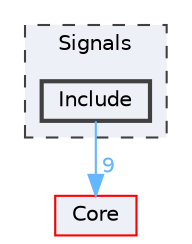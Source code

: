 digraph "Signals/Include"
{
 // LATEX_PDF_SIZE
  bgcolor="transparent";
  edge [fontname=Helvetica,fontsize=10,labelfontname=Helvetica,labelfontsize=10];
  node [fontname=Helvetica,fontsize=10,shape=box,height=0.2,width=0.4];
  compound=true
  subgraph clusterdir_17ba199e3bb7d1e9272dacd6fd21cb7c {
    graph [ bgcolor="#edf0f7", pencolor="grey25", label="Signals", fontname=Helvetica,fontsize=10 style="filled,dashed", URL="dir_17ba199e3bb7d1e9272dacd6fd21cb7c.html",tooltip=""]
  dir_306dac7d6ef955df0eaccce1a28e97e9 [label="Include", fillcolor="#edf0f7", color="grey25", style="filled,bold", URL="dir_306dac7d6ef955df0eaccce1a28e97e9.html",tooltip=""];
  }
  dir_c6310732a22f63c0c2fc5595561e68f1 [label="Core", fillcolor="#edf0f7", color="red", style="filled", URL="dir_c6310732a22f63c0c2fc5595561e68f1.html",tooltip=""];
  dir_306dac7d6ef955df0eaccce1a28e97e9->dir_c6310732a22f63c0c2fc5595561e68f1 [headlabel="9", labeldistance=1.5 headhref="dir_000021_000005.html" href="dir_000021_000005.html" color="steelblue1" fontcolor="steelblue1"];
}
